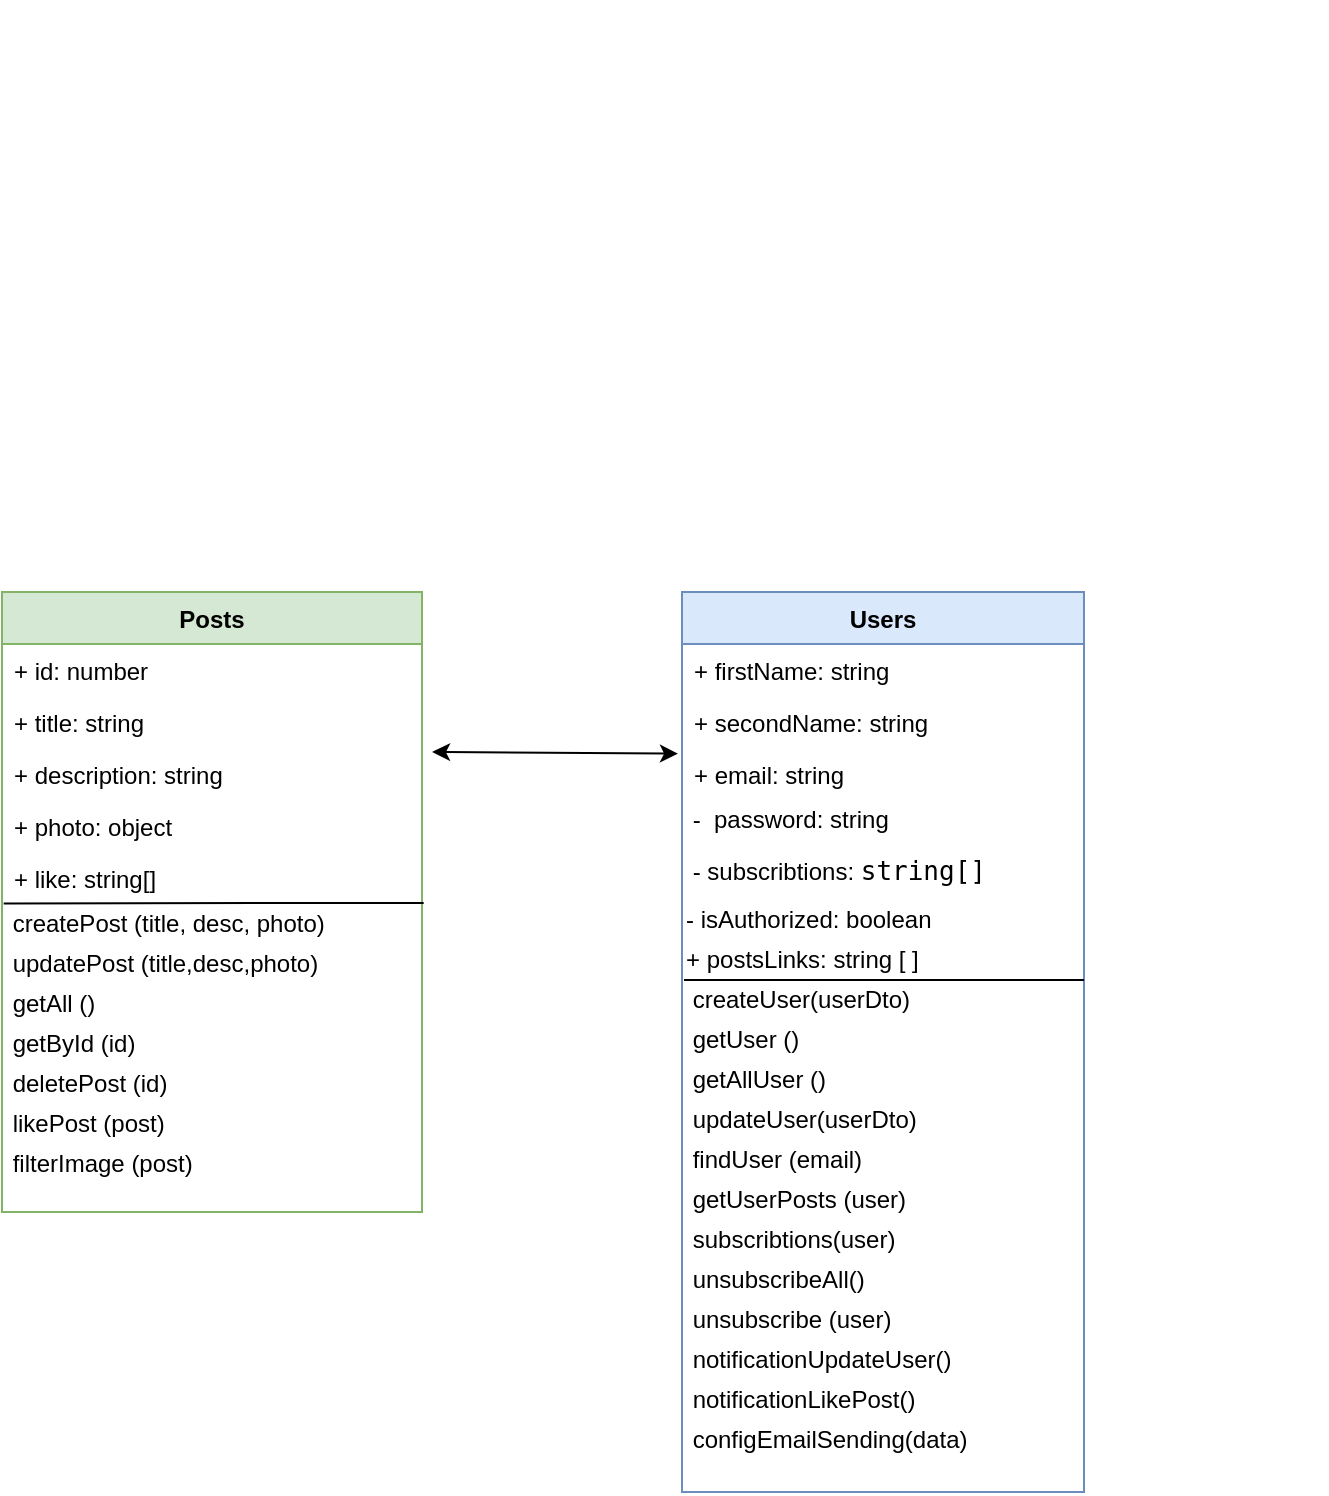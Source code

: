 <mxfile version="16.5.5" type="github">
  <diagram id="C5RBs43oDa-KdzZeNtuy" name="Page-1">
    <mxGraphModel dx="1102" dy="882" grid="1" gridSize="10" guides="1" tooltips="1" connect="1" arrows="1" fold="1" page="1" pageScale="1" pageWidth="827" pageHeight="1169" math="0" shadow="0">
      <root>
        <mxCell id="WIyWlLk6GJQsqaUBKTNV-0" />
        <mxCell id="WIyWlLk6GJQsqaUBKTNV-1" parent="WIyWlLk6GJQsqaUBKTNV-0" />
        <mxCell id="zkfFHV4jXpPFQw0GAbJ--0" value="Posts" style="swimlane;fontStyle=1;align=center;verticalAlign=top;childLayout=stackLayout;horizontal=1;startSize=26;horizontalStack=0;resizeParent=1;resizeLast=0;collapsible=1;marginBottom=0;rounded=0;shadow=0;strokeWidth=1;fillColor=#d5e8d4;strokeColor=#82b366;" parent="WIyWlLk6GJQsqaUBKTNV-1" vertex="1">
          <mxGeometry x="80" y="400" width="210" height="310" as="geometry">
            <mxRectangle x="230" y="140" width="160" height="26" as="alternateBounds" />
          </mxGeometry>
        </mxCell>
        <mxCell id="zkfFHV4jXpPFQw0GAbJ--1" value="+ id: number" style="text;align=left;verticalAlign=top;spacingLeft=4;spacingRight=4;overflow=hidden;rotatable=0;points=[[0,0.5],[1,0.5]];portConstraint=eastwest;" parent="zkfFHV4jXpPFQw0GAbJ--0" vertex="1">
          <mxGeometry y="26" width="210" height="26" as="geometry" />
        </mxCell>
        <mxCell id="zkfFHV4jXpPFQw0GAbJ--2" value="+ title: string" style="text;align=left;verticalAlign=top;spacingLeft=4;spacingRight=4;overflow=hidden;rotatable=0;points=[[0,0.5],[1,0.5]];portConstraint=eastwest;rounded=0;shadow=0;html=0;" parent="zkfFHV4jXpPFQw0GAbJ--0" vertex="1">
          <mxGeometry y="52" width="210" height="26" as="geometry" />
        </mxCell>
        <mxCell id="zkfFHV4jXpPFQw0GAbJ--3" value="+ description: string" style="text;align=left;verticalAlign=top;spacingLeft=4;spacingRight=4;overflow=hidden;rotatable=0;points=[[0,0.5],[1,0.5]];portConstraint=eastwest;rounded=0;shadow=0;html=0;" parent="zkfFHV4jXpPFQw0GAbJ--0" vertex="1">
          <mxGeometry y="78" width="210" height="26" as="geometry" />
        </mxCell>
        <mxCell id="TGGtBXSz6WMK7u7tevUp-3" value="+ photo: object" style="text;align=left;verticalAlign=top;spacingLeft=4;spacingRight=4;overflow=hidden;rotatable=0;points=[[0,0.5],[1,0.5]];portConstraint=eastwest;rounded=0;shadow=0;html=0;" parent="zkfFHV4jXpPFQw0GAbJ--0" vertex="1">
          <mxGeometry y="104" width="210" height="26" as="geometry" />
        </mxCell>
        <mxCell id="Zz4eNRGso9lK53Tdf_78-0" value="+ like: string[]" style="text;align=left;verticalAlign=top;spacingLeft=4;spacingRight=4;overflow=hidden;rotatable=0;points=[[0,0.5],[1,0.5]];portConstraint=eastwest;rounded=0;shadow=0;html=0;" parent="zkfFHV4jXpPFQw0GAbJ--0" vertex="1">
          <mxGeometry y="130" width="210" height="26" as="geometry" />
        </mxCell>
        <mxCell id="TGGtBXSz6WMK7u7tevUp-5" value="" style="endArrow=none;html=1;rounded=0;exitX=0.004;exitY=-0.014;exitDx=0;exitDy=0;exitPerimeter=0;entryX=1.004;entryY=-0.028;entryDx=0;entryDy=0;entryPerimeter=0;" parent="zkfFHV4jXpPFQw0GAbJ--0" source="VkD3TOjIiIWvsF4e_gnP-7" target="VkD3TOjIiIWvsF4e_gnP-7" edge="1">
          <mxGeometry width="50" height="50" relative="1" as="geometry">
            <mxPoint x="60" y="180" as="sourcePoint" />
            <mxPoint x="110" y="130" as="targetPoint" />
          </mxGeometry>
        </mxCell>
        <mxCell id="VkD3TOjIiIWvsF4e_gnP-7" value="&amp;nbsp;createPost (title, desc, photo)" style="text;html=1;align=left;verticalAlign=middle;resizable=0;points=[];autosize=1;strokeColor=none;fillColor=none;imageAspect=1;pointerEvents=1;imageHeight=24;" parent="zkfFHV4jXpPFQw0GAbJ--0" vertex="1">
          <mxGeometry y="156" width="210" height="20" as="geometry" />
        </mxCell>
        <mxCell id="RooowFxhHjXUuwGwddAt-10" value="&amp;nbsp;updatePost (title,desc,photo)" style="text;html=1;align=left;verticalAlign=middle;resizable=0;points=[];autosize=1;strokeColor=none;fillColor=none;fontSize=12;fontFamily=Helvetica;fontColor=default;" parent="zkfFHV4jXpPFQw0GAbJ--0" vertex="1">
          <mxGeometry y="176" width="210" height="20" as="geometry" />
        </mxCell>
        <mxCell id="RooowFxhHjXUuwGwddAt-11" value="&amp;nbsp;getAll ()" style="text;html=1;align=left;verticalAlign=middle;resizable=0;points=[];autosize=1;strokeColor=none;fillColor=none;fontSize=12;fontFamily=Helvetica;fontColor=default;" parent="zkfFHV4jXpPFQw0GAbJ--0" vertex="1">
          <mxGeometry y="196" width="210" height="20" as="geometry" />
        </mxCell>
        <mxCell id="o71eLGBOCUW8a8nhn07H-0" value="&amp;nbsp;getById (id)" style="text;html=1;align=left;verticalAlign=middle;resizable=0;points=[];autosize=1;strokeColor=none;fillColor=none;fontSize=12;fontFamily=Helvetica;fontColor=default;" parent="zkfFHV4jXpPFQw0GAbJ--0" vertex="1">
          <mxGeometry y="216" width="210" height="20" as="geometry" />
        </mxCell>
        <mxCell id="RooowFxhHjXUuwGwddAt-12" value="&amp;nbsp;deletePost (id)" style="text;html=1;align=left;verticalAlign=middle;resizable=0;points=[];autosize=1;strokeColor=none;fillColor=none;fontSize=12;fontFamily=Helvetica;fontColor=default;" parent="zkfFHV4jXpPFQw0GAbJ--0" vertex="1">
          <mxGeometry y="236" width="210" height="20" as="geometry" />
        </mxCell>
        <mxCell id="RooowFxhHjXUuwGwddAt-57" value="&amp;nbsp;likePost (post)" style="text;html=1;align=left;verticalAlign=middle;resizable=0;points=[];autosize=1;strokeColor=none;fillColor=none;fontSize=12;fontFamily=Helvetica;fontColor=default;" parent="zkfFHV4jXpPFQw0GAbJ--0" vertex="1">
          <mxGeometry y="256" width="210" height="20" as="geometry" />
        </mxCell>
        <mxCell id="RooowFxhHjXUuwGwddAt-44" value="&amp;nbsp;filterImage (post)" style="text;html=1;align=left;verticalAlign=middle;resizable=0;points=[];autosize=1;strokeColor=none;fillColor=none;fontSize=12;fontFamily=Helvetica;fontColor=default;" parent="zkfFHV4jXpPFQw0GAbJ--0" vertex="1">
          <mxGeometry y="276" width="210" height="20" as="geometry" />
        </mxCell>
        <mxCell id="zkfFHV4jXpPFQw0GAbJ--17" value="Users" style="swimlane;fontStyle=1;align=center;verticalAlign=top;childLayout=stackLayout;horizontal=1;startSize=26;horizontalStack=0;resizeParent=1;resizeLast=0;collapsible=1;marginBottom=0;rounded=0;shadow=0;strokeWidth=1;fillColor=#dae8fc;strokeColor=#6c8ebf;" parent="WIyWlLk6GJQsqaUBKTNV-1" vertex="1">
          <mxGeometry x="420" y="400" width="201" height="450" as="geometry">
            <mxRectangle x="458" y="410" width="160" height="26" as="alternateBounds" />
          </mxGeometry>
        </mxCell>
        <mxCell id="zkfFHV4jXpPFQw0GAbJ--18" value="+ firstName: string" style="text;align=left;verticalAlign=top;spacingLeft=4;spacingRight=4;overflow=hidden;rotatable=0;points=[[0,0.5],[1,0.5]];portConstraint=eastwest;" parent="zkfFHV4jXpPFQw0GAbJ--17" vertex="1">
          <mxGeometry y="26" width="201" height="26" as="geometry" />
        </mxCell>
        <mxCell id="zkfFHV4jXpPFQw0GAbJ--19" value="+ secondName: string" style="text;align=left;verticalAlign=top;spacingLeft=4;spacingRight=4;overflow=hidden;rotatable=0;points=[[0,0.5],[1,0.5]];portConstraint=eastwest;rounded=0;shadow=0;html=0;" parent="zkfFHV4jXpPFQw0GAbJ--17" vertex="1">
          <mxGeometry y="52" width="201" height="26" as="geometry" />
        </mxCell>
        <mxCell id="zkfFHV4jXpPFQw0GAbJ--20" value="+ email: string" style="text;align=left;verticalAlign=top;spacingLeft=4;spacingRight=4;overflow=hidden;rotatable=0;points=[[0,0.5],[1,0.5]];portConstraint=eastwest;rounded=0;shadow=0;html=0;" parent="zkfFHV4jXpPFQw0GAbJ--17" vertex="1">
          <mxGeometry y="78" width="201" height="26" as="geometry" />
        </mxCell>
        <mxCell id="VkD3TOjIiIWvsF4e_gnP-5" value="&amp;nbsp;-&amp;nbsp; password: string" style="text;html=1;align=left;verticalAlign=middle;resizable=0;points=[];autosize=1;strokeColor=none;fillColor=none;" parent="zkfFHV4jXpPFQw0GAbJ--17" vertex="1">
          <mxGeometry y="104" width="201" height="20" as="geometry" />
        </mxCell>
        <mxCell id="RooowFxhHjXUuwGwddAt-49" value="&amp;nbsp;- subscribtions:&amp;nbsp;&lt;code class=&quot;ts keyword&quot; style=&quot;line-height: 19.5px ; font-size: 13px ; background: none ; font-family: &amp;#34;consolas&amp;#34; , &amp;#34;courier new&amp;#34; , monospace &amp;#34;important&amp;#34; ; border-radius: 0px ; border: 0px ; float: none ; height: auto ; margin: 0px ; outline: 0px ; overflow: visible ; padding: 0px ; position: static ; vertical-align: baseline ; width: auto ; box-sizing: content-box ; min-height: auto&quot;&gt;string&lt;/code&gt;&lt;code class=&quot;ts plain&quot; style=&quot;line-height: 19.5px ; font-size: 13px ; background: none ; font-family: &amp;#34;consolas&amp;#34; , &amp;#34;courier new&amp;#34; , monospace &amp;#34;important&amp;#34; ; border-radius: 0px ; border: 0px ; float: none ; height: auto ; margin: 0px ; outline: 0px ; overflow: visible ; padding: 0px ; position: static ; vertical-align: baseline ; width: auto ; box-sizing: content-box ; min-height: auto&quot;&gt;[]&lt;/code&gt;" style="text;html=1;align=left;verticalAlign=middle;resizable=0;points=[];autosize=1;strokeColor=none;fillColor=none;fontSize=12;fontFamily=Helvetica;fontColor=default;" parent="zkfFHV4jXpPFQw0GAbJ--17" vertex="1">
          <mxGeometry y="124" width="201" height="30" as="geometry" />
        </mxCell>
        <mxCell id="dDOW9r3W-1tcnNhg9Xf_-0" value="- isAuthorized: boolean" style="text;html=1;align=left;verticalAlign=middle;resizable=0;points=[];autosize=1;strokeColor=none;fillColor=none;" parent="zkfFHV4jXpPFQw0GAbJ--17" vertex="1">
          <mxGeometry y="154" width="201" height="20" as="geometry" />
        </mxCell>
        <mxCell id="TGGtBXSz6WMK7u7tevUp-1" value="+ postsLinks: string [ ]" style="text;html=1;align=left;verticalAlign=middle;resizable=0;points=[];autosize=1;strokeColor=none;fillColor=none;" parent="zkfFHV4jXpPFQw0GAbJ--17" vertex="1">
          <mxGeometry y="174" width="201" height="20" as="geometry" />
        </mxCell>
        <mxCell id="UMS8t8QA4n5wMa-PVBVG-1" value="&amp;nbsp;createUser(userDto)" style="text;html=1;align=left;verticalAlign=middle;resizable=0;points=[];autosize=1;strokeColor=none;fillColor=none;fontSize=12;fontFamily=Helvetica;fontColor=default;" parent="zkfFHV4jXpPFQw0GAbJ--17" vertex="1">
          <mxGeometry y="194" width="201" height="20" as="geometry" />
        </mxCell>
        <mxCell id="RooowFxhHjXUuwGwddAt-14" value="&amp;nbsp;getUser ()" style="text;html=1;align=left;verticalAlign=middle;resizable=0;points=[];autosize=1;strokeColor=none;fillColor=none;fontSize=12;fontFamily=Helvetica;fontColor=default;" parent="zkfFHV4jXpPFQw0GAbJ--17" vertex="1">
          <mxGeometry y="214" width="201" height="20" as="geometry" />
        </mxCell>
        <mxCell id="HDhL_3LAzge0yA-OyRE_-1" value="&amp;nbsp;getAllUser ()" style="text;html=1;align=left;verticalAlign=middle;resizable=0;points=[];autosize=1;strokeColor=none;fillColor=none;fontSize=12;fontFamily=Helvetica;fontColor=default;" parent="zkfFHV4jXpPFQw0GAbJ--17" vertex="1">
          <mxGeometry y="234" width="201" height="20" as="geometry" />
        </mxCell>
        <mxCell id="RooowFxhHjXUuwGwddAt-15" value="&amp;nbsp;updateUser(userDto)" style="text;html=1;align=left;verticalAlign=middle;resizable=0;points=[];autosize=1;strokeColor=none;fillColor=none;fontSize=12;fontFamily=Helvetica;fontColor=default;" parent="zkfFHV4jXpPFQw0GAbJ--17" vertex="1">
          <mxGeometry y="254" width="201" height="20" as="geometry" />
        </mxCell>
        <mxCell id="RooowFxhHjXUuwGwddAt-42" value="&amp;nbsp;findUser (email)" style="text;html=1;align=left;verticalAlign=middle;resizable=0;points=[];autosize=1;strokeColor=none;fillColor=none;fontSize=12;fontFamily=Helvetica;fontColor=default;" parent="zkfFHV4jXpPFQw0GAbJ--17" vertex="1">
          <mxGeometry y="274" width="201" height="20" as="geometry" />
        </mxCell>
        <mxCell id="RooowFxhHjXUuwGwddAt-43" value="&amp;nbsp;getUserPosts (user)" style="text;html=1;align=left;verticalAlign=middle;resizable=0;points=[];autosize=1;strokeColor=none;fillColor=none;fontSize=12;fontFamily=Helvetica;fontColor=default;" parent="zkfFHV4jXpPFQw0GAbJ--17" vertex="1">
          <mxGeometry y="294" width="201" height="20" as="geometry" />
        </mxCell>
        <mxCell id="RooowFxhHjXUuwGwddAt-27" value="&lt;font color=&quot;#000000&quot;&gt;&amp;nbsp;&lt;/font&gt;&lt;span style=&quot;color: rgb(0 , 0 , 0)&quot;&gt;subscribtions&lt;/span&gt;&lt;font color=&quot;#000000&quot;&gt;(user)&lt;/font&gt;" style="text;html=1;align=left;verticalAlign=middle;resizable=0;points=[];autosize=1;strokeColor=none;fillColor=none;fontColor=#FFFFFF;" parent="zkfFHV4jXpPFQw0GAbJ--17" vertex="1">
          <mxGeometry y="314" width="201" height="20" as="geometry" />
        </mxCell>
        <mxCell id="RooowFxhHjXUuwGwddAt-28" value="&amp;nbsp;unsubscribeAll()" style="text;html=1;align=left;verticalAlign=middle;resizable=0;points=[];autosize=1;strokeColor=none;fillColor=none;fontSize=12;fontFamily=Helvetica;fontColor=default;" parent="zkfFHV4jXpPFQw0GAbJ--17" vertex="1">
          <mxGeometry y="334" width="201" height="20" as="geometry" />
        </mxCell>
        <mxCell id="RooowFxhHjXUuwGwddAt-29" value="&amp;nbsp;unsubscribe (user)" style="text;html=1;align=left;verticalAlign=middle;resizable=0;points=[];autosize=1;strokeColor=none;fillColor=none;fontSize=12;fontFamily=Helvetica;fontColor=default;" parent="zkfFHV4jXpPFQw0GAbJ--17" vertex="1">
          <mxGeometry y="354" width="201" height="20" as="geometry" />
        </mxCell>
        <mxCell id="RooowFxhHjXUuwGwddAt-30" value="&amp;nbsp;notificationUpdateUser()" style="text;html=1;align=left;verticalAlign=middle;resizable=0;points=[];autosize=1;strokeColor=none;fillColor=none;fontSize=12;fontFamily=Helvetica;fontColor=default;" parent="zkfFHV4jXpPFQw0GAbJ--17" vertex="1">
          <mxGeometry y="374" width="201" height="20" as="geometry" />
        </mxCell>
        <mxCell id="RooowFxhHjXUuwGwddAt-47" value="&amp;nbsp;notificationLikePost()" style="text;html=1;align=left;verticalAlign=middle;resizable=0;points=[];autosize=1;strokeColor=none;fillColor=none;fontSize=12;fontFamily=Helvetica;fontColor=default;" parent="zkfFHV4jXpPFQw0GAbJ--17" vertex="1">
          <mxGeometry y="394" width="201" height="20" as="geometry" />
        </mxCell>
        <mxCell id="RooowFxhHjXUuwGwddAt-33" value="&amp;nbsp;configEmailSending(data)" style="text;html=1;align=left;verticalAlign=middle;resizable=0;points=[];autosize=1;strokeColor=none;fillColor=none;fontSize=12;fontFamily=Helvetica;fontColor=default;" parent="zkfFHV4jXpPFQw0GAbJ--17" vertex="1">
          <mxGeometry y="414" width="201" height="20" as="geometry" />
        </mxCell>
        <mxCell id="dDOW9r3W-1tcnNhg9Xf_-2" value="" style="endArrow=none;html=1;rounded=0;" parent="zkfFHV4jXpPFQw0GAbJ--17" edge="1">
          <mxGeometry width="50" height="50" relative="1" as="geometry">
            <mxPoint x="1" y="194" as="sourcePoint" />
            <mxPoint x="201" y="194" as="targetPoint" />
          </mxGeometry>
        </mxCell>
        <mxCell id="VkD3TOjIiIWvsF4e_gnP-6" value="&lt;span style=&quot;color: rgba(0 , 0 , 0 , 0) ; font-family: monospace ; font-size: 0px&quot;&gt;%3CmxGraphModel%3E%3Croot%3E%3CmxCell%20id%3D%220%22%2F%3E%3CmxCell%20id%3D%221%22%20parent%3D%220%22%2F%3E%3CmxCell%20id%3D%222%22%20value%3D%22createPost(title%2Cdesc%2Cphoto)%22%20style%3D%22text%3Bhtml%3D1%3Balign%3Dcenter%3BverticalAlign%3Dmiddle%3Bresizable%3D0%3Bpoints%3D%5B%5D%3Bautosize%3D1%3BstrokeColor%3Dnone%3BfillColor%3Dnone%3B%22%20vertex%3D%221%22%20parent%3D%221%22%3E%3CmxGeometry%20x%3D%22458%22%20y%3D%22514%22%20width%3D%22162%22%20height%3D%2220%22%20as%3D%22geometry%22%2F%3E%3C%2FmxCell%3E%3C%2Froot%3E%3C%2FmxGraphModel%3E&lt;/span&gt;&lt;span style=&quot;color: rgba(0 , 0 , 0 , 0) ; font-family: monospace ; font-size: 0px&quot;&gt;%3CmxGraphModel%3E%3Croot%3E%3CmxCell%20id%3D%220%22%2F%3E%3CmxCell%20id%3D%221%22%20parent%3D%220%22%2F%3E%3CmxCell%20id%3D%222%22%20value%3D%22createPost(title%2Cdesc%2Cphoto)%22%20style%3D%22text%3Bhtml%3D1%3Balign%3Dcenter%3BverticalAlign%3Dmiddle%3Bresizable%3D0%3Bpoints%3D%5B%5D%3Bautosize%3D1%3BstrokeColor%3Dnone%3BfillColor%3Dnone%3B%22%20vertex%3D%221%22%20parent%3D%221%22%3E%3CmxGeometry%20x%3D%22458%22%20y%3D%22514%22%20width%3D%22162%22%20height%3D%2220%22%20as%3D%22geometry%22%2F%3E%3C%2FmxCell%3E%3C%2Froot%3E%3C%2FmxGraphModel%3E&lt;/span&gt;" style="text;html=1;align=center;verticalAlign=middle;resizable=0;points=[];autosize=1;strokeColor=none;fillColor=none;" parent="WIyWlLk6GJQsqaUBKTNV-1" vertex="1">
          <mxGeometry x="409" y="540" width="20" height="20" as="geometry" />
        </mxCell>
        <mxCell id="VkD3TOjIiIWvsF4e_gnP-17" value="1" style="resizable=0;align=right;verticalAlign=bottom;labelBackgroundColor=none;fontSize=12;rotation=25;fontColor=#FFFFFF;" parent="WIyWlLk6GJQsqaUBKTNV-1" connectable="0" vertex="1">
          <mxGeometry x="460" y="233" as="geometry">
            <mxPoint x="-47.333" y="-101.506" as="offset" />
          </mxGeometry>
        </mxCell>
        <mxCell id="VkD3TOjIiIWvsF4e_gnP-19" value="&lt;span style=&quot;color: rgba(0 , 0 , 0 , 0) ; font-family: monospace ; font-size: 0px&quot;&gt;%3CmxGraphModel%3E%3Croot%3E%3CmxCell%20id%3D%220%22%2F%3E%3CmxCell%20id%3D%221%22%20parent%3D%220%22%2F%3E%3CmxCell%20id%3D%222%22%20value%3D%22createPost(title%2Cdesc%2Cphoto)%22%20style%3D%22text%3Bhtml%3D1%3Balign%3Dcenter%3BverticalAlign%3Dmiddle%3Bresizable%3D0%3Bpoints%3D%5B%5D%3Bautosize%3D1%3BstrokeColor%3Dnone%3BfillColor%3Dnone%3B%22%20vertex%3D%221%22%20parent%3D%221%22%3E%3CmxGeometry%20x%3D%22458%22%20y%3D%22514%22%20width%3D%22162%22%20height%3D%2220%22%20as%3D%22geometry%22%2F%3E%3C%2FmxCell%3E%3C%2Froot%3E%3C%2FmxGraphModel%3E&lt;/span&gt;&lt;span style=&quot;color: rgba(0 , 0 , 0 , 0) ; font-family: monospace ; font-size: 0px&quot;&gt;%3CmxGraphModel%3E%3Croot%3E%3CmxCell%20id%3D%220%22%2F%3E%3CmxCell%20id%3D%221%22%20parent%3D%220%22%2F%3E%3CmxCell%20id%3D%222%22%20value%3D%22createPost(title%2Cdesc%2Cphoto)%22%20style%3D%22text%3Bhtml%3D1%3Balign%3Dcenter%3BverticalAlign%3Dmiddle%3Bresizable%3D0%3Bpoints%3D%5B%5D%3Bautosize%3D1%3BstrokeColor%3Dnone%3BfillColor%3Dnone%3B%22%20vertex%3D%221%22%20parent%3D%221%22%3E%3CmxGeometry%20x%3D%22458%22%20y%3D%22514%22%20width%3D%22162%22%20height%3D%2220%22%20as%3D%22geometry%22%2F%3E%3C%2FmxCell%3E%3C%2Froot%3E%3C%2FmxGraphModel%3E&lt;/span&gt;" style="text;html=1;align=center;verticalAlign=middle;resizable=0;points=[];autosize=1;strokeColor=none;fillColor=none;" parent="WIyWlLk6GJQsqaUBKTNV-1" vertex="1">
          <mxGeometry x="499" y="300" width="20" height="20" as="geometry" />
        </mxCell>
        <mxCell id="VkD3TOjIiIWvsF4e_gnP-31" value="1" style="resizable=0;align=right;verticalAlign=bottom;labelBackgroundColor=none;fontSize=12;rotation=25;fontColor=#FFFFFF;" parent="WIyWlLk6GJQsqaUBKTNV-1" connectable="0" vertex="1">
          <mxGeometry x="737" y="473" as="geometry">
            <mxPoint x="-47.333" y="-101.506" as="offset" />
          </mxGeometry>
        </mxCell>
        <mxCell id="HDhL_3LAzge0yA-OyRE_-0" value="" style="endArrow=classic;startArrow=classic;html=1;rounded=0;fontFamily=Helvetica;fontSize=12;fontColor=default;exitX=1.024;exitY=0.077;exitDx=0;exitDy=0;exitPerimeter=0;entryX=-0.01;entryY=0.109;entryDx=0;entryDy=0;entryPerimeter=0;" parent="WIyWlLk6GJQsqaUBKTNV-1" target="zkfFHV4jXpPFQw0GAbJ--20" edge="1" source="zkfFHV4jXpPFQw0GAbJ--3">
          <mxGeometry width="50" height="50" relative="1" as="geometry">
            <mxPoint x="210" y="480.002" as="sourcePoint" />
            <mxPoint x="280" y="480" as="targetPoint" />
          </mxGeometry>
        </mxCell>
      </root>
    </mxGraphModel>
  </diagram>
</mxfile>
